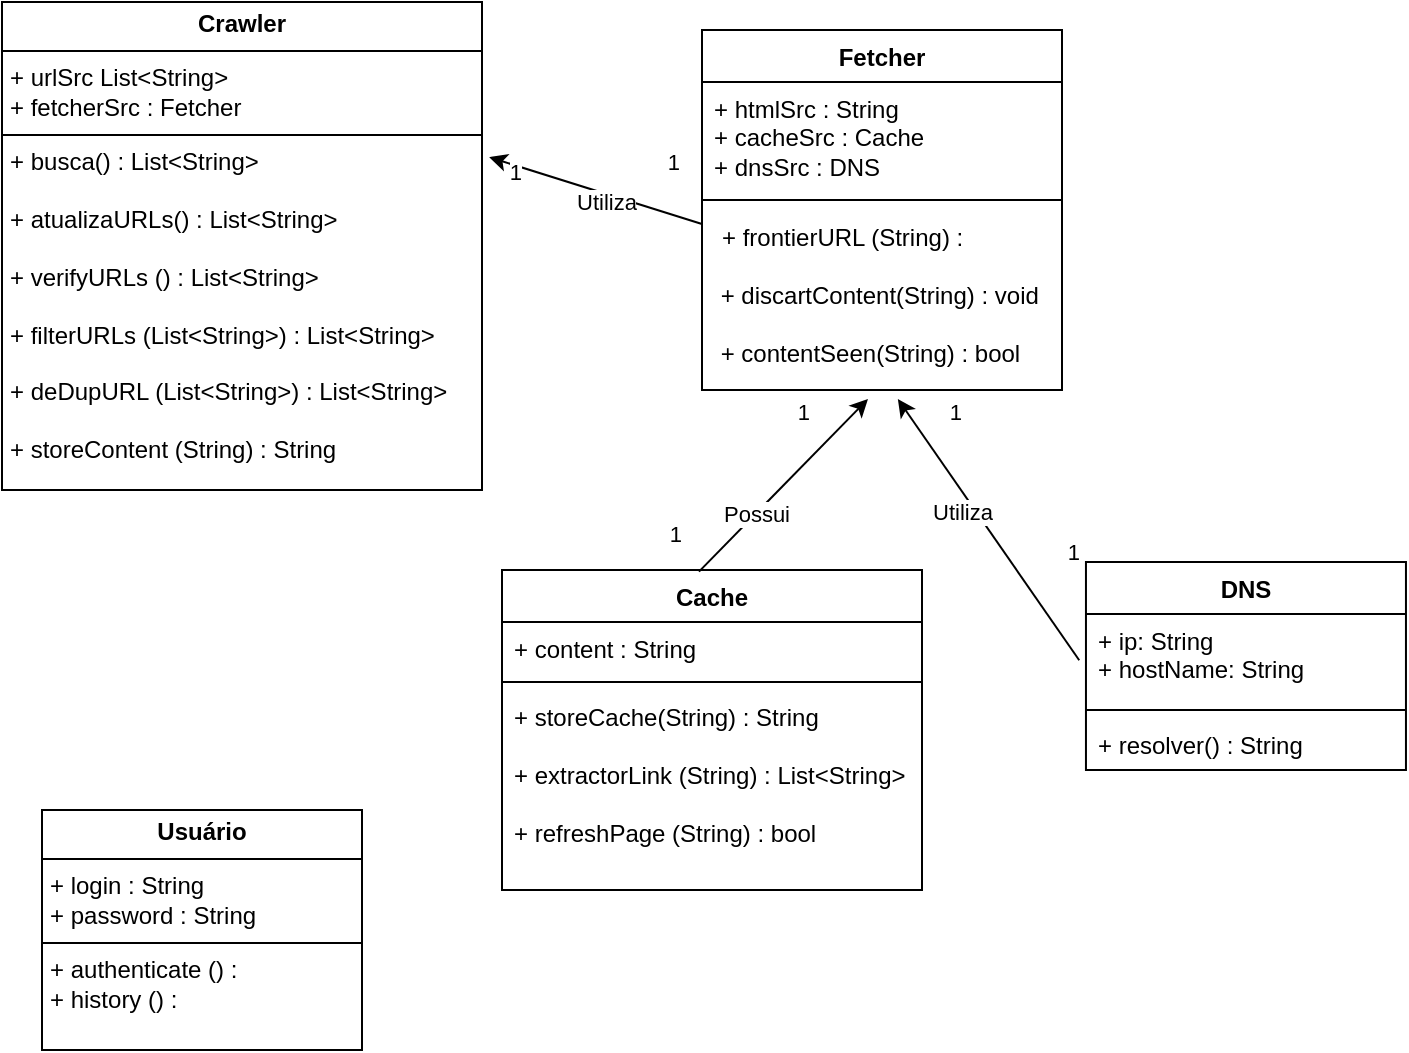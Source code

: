 <mxfile version="24.4.4" type="device">
  <diagram name="ClassDiagrama" id="vel9V4Bg-XJWAhRqES6P">
    <mxGraphModel dx="2033" dy="804" grid="1" gridSize="10" guides="1" tooltips="1" connect="1" arrows="1" fold="1" page="1" pageScale="1" pageWidth="827" pageHeight="1169" math="0" shadow="0">
      <root>
        <mxCell id="0" />
        <mxCell id="1" parent="0" />
        <mxCell id="OkrVV-1rjLtrHqZfWj3L-1" value="&lt;p style=&quot;margin:0px;margin-top:4px;text-align:center;&quot;&gt;&lt;b&gt;Usuário&lt;/b&gt;&lt;/p&gt;&lt;hr size=&quot;1&quot; style=&quot;border-style:solid;&quot;&gt;&lt;p style=&quot;margin:0px;margin-left:4px;&quot;&gt;+ login : String&lt;/p&gt;&lt;p style=&quot;margin:0px;margin-left:4px;&quot;&gt;+ password : String&lt;/p&gt;&lt;hr size=&quot;1&quot; style=&quot;border-style:solid;&quot;&gt;&lt;p style=&quot;margin:0px;margin-left:4px;&quot;&gt;+ authenticate () :&lt;/p&gt;&lt;p style=&quot;margin:0px;margin-left:4px;&quot;&gt;+ history () :&lt;/p&gt;" style="verticalAlign=top;align=left;overflow=fill;html=1;whiteSpace=wrap;" parent="1" vertex="1">
          <mxGeometry x="30" y="450" width="160" height="120" as="geometry" />
        </mxCell>
        <mxCell id="OkrVV-1rjLtrHqZfWj3L-2" value="&lt;p style=&quot;margin:0px;margin-top:4px;text-align:center;&quot;&gt;&lt;b&gt;Crawler&lt;/b&gt;&lt;/p&gt;&lt;hr size=&quot;1&quot; style=&quot;border-style:solid;&quot;&gt;&lt;p style=&quot;margin:0px;margin-left:4px;&quot;&gt;+ urlSrc List&amp;lt;&lt;span style=&quot;background-color: initial;&quot;&gt;String&lt;/span&gt;&lt;span style=&quot;background-color: initial;&quot;&gt;&amp;gt;&lt;/span&gt;&lt;/p&gt;&lt;p style=&quot;margin:0px;margin-left:4px;&quot;&gt;&lt;span style=&quot;background-color: initial;&quot;&gt;+ fetcherSrc : Fetcher&lt;/span&gt;&lt;br&gt;&lt;/p&gt;&lt;hr size=&quot;1&quot; style=&quot;border-style:solid;&quot;&gt;&lt;p style=&quot;margin:0px;margin-left:4px;&quot;&gt;+ busca() : List&amp;lt;&lt;span style=&quot;background-color: initial;&quot;&gt;String&lt;/span&gt;&lt;span style=&quot;background-color: initial;&quot;&gt;&amp;gt;&lt;/span&gt;&lt;/p&gt;&lt;p style=&quot;margin:0px;margin-left:4px;&quot;&gt;&lt;br&gt;&lt;/p&gt;&lt;p style=&quot;margin:0px;margin-left:4px;&quot;&gt;+ atualizaURLs() :&lt;span style=&quot;background-color: initial;&quot;&gt;&amp;nbsp;List&amp;lt;String&amp;gt;&lt;/span&gt;&lt;/p&gt;&lt;p style=&quot;margin:0px;margin-left:4px;&quot;&gt;&lt;br&gt;&lt;/p&gt;&lt;p style=&quot;margin:0px;margin-left:4px;&quot;&gt;+ verifyURLs () : List&amp;lt;String&amp;gt;&lt;/p&gt;&lt;p style=&quot;margin:0px;margin-left:4px;&quot;&gt;&lt;br&gt;&lt;/p&gt;&lt;p style=&quot;margin:0px;margin-left:4px;&quot;&gt;&lt;span style=&quot;background-color: initial;&quot;&gt;+ filterURLs (List&amp;lt;String&amp;gt;) : List&amp;lt;String&amp;gt;&amp;nbsp;&lt;/span&gt;&lt;/p&gt;&lt;p style=&quot;margin:0px;margin-left:4px;&quot;&gt;&lt;span style=&quot;background-color: initial;&quot;&gt;&lt;br&gt;&lt;/span&gt;&lt;/p&gt;&lt;p style=&quot;margin:0px;margin-left:4px;&quot;&gt;&lt;span style=&quot;background-color: initial;&quot;&gt;+ deDupURL (List&amp;lt;String&amp;gt;) : List&amp;lt;String&amp;gt;&lt;/span&gt;&lt;/p&gt;&lt;p style=&quot;margin:0px;margin-left:4px;&quot;&gt;&lt;br&gt;&lt;/p&gt;&lt;p style=&quot;margin:0px;margin-left:4px;&quot;&gt;&lt;span style=&quot;background-color: initial;&quot;&gt;+ storeContent (String) : String&lt;/span&gt;&lt;/p&gt;&lt;p style=&quot;margin:0px;margin-left:4px;&quot;&gt;&lt;br&gt;&lt;/p&gt;" style="verticalAlign=top;align=left;overflow=fill;html=1;whiteSpace=wrap;" parent="1" vertex="1">
          <mxGeometry x="10" y="46" width="240" height="244" as="geometry" />
        </mxCell>
        <mxCell id="7ZMgk2XnhKN8lza0FQq9-13" value="Cache&lt;div&gt;&lt;br&gt;&lt;/div&gt;" style="swimlane;fontStyle=1;align=center;verticalAlign=top;childLayout=stackLayout;horizontal=1;startSize=26;horizontalStack=0;resizeParent=1;resizeParentMax=0;resizeLast=0;collapsible=1;marginBottom=0;whiteSpace=wrap;html=1;" parent="1" vertex="1">
          <mxGeometry x="260" y="330" width="210" height="160" as="geometry" />
        </mxCell>
        <mxCell id="7ZMgk2XnhKN8lza0FQq9-14" value="+ content : String" style="text;strokeColor=none;fillColor=none;align=left;verticalAlign=top;spacingLeft=4;spacingRight=4;overflow=hidden;rotatable=0;points=[[0,0.5],[1,0.5]];portConstraint=eastwest;whiteSpace=wrap;html=1;" parent="7ZMgk2XnhKN8lza0FQq9-13" vertex="1">
          <mxGeometry y="26" width="210" height="26" as="geometry" />
        </mxCell>
        <mxCell id="7ZMgk2XnhKN8lza0FQq9-15" value="" style="line;strokeWidth=1;fillColor=none;align=left;verticalAlign=middle;spacingTop=-1;spacingLeft=3;spacingRight=3;rotatable=0;labelPosition=right;points=[];portConstraint=eastwest;strokeColor=inherit;" parent="7ZMgk2XnhKN8lza0FQq9-13" vertex="1">
          <mxGeometry y="52" width="210" height="8" as="geometry" />
        </mxCell>
        <mxCell id="7ZMgk2XnhKN8lza0FQq9-16" value="+ storeCache(String) : String&lt;div&gt;&lt;span style=&quot;background-color: initial;&quot;&gt;&lt;br&gt;&lt;/span&gt;&lt;/div&gt;&lt;div&gt;&lt;span style=&quot;background-color: initial;&quot;&gt;+ extractorLink (String) : List&amp;lt;String&amp;gt;&lt;/span&gt;&lt;/div&gt;&lt;div&gt;&lt;span style=&quot;background-color: initial;&quot;&gt;&lt;br&gt;&lt;/span&gt;&lt;/div&gt;&lt;div&gt;+ refreshPage (String) : bool&lt;/div&gt;" style="text;strokeColor=none;fillColor=none;align=left;verticalAlign=top;spacingLeft=4;spacingRight=4;overflow=hidden;rotatable=0;points=[[0,0.5],[1,0.5]];portConstraint=eastwest;whiteSpace=wrap;html=1;" parent="7ZMgk2XnhKN8lza0FQq9-13" vertex="1">
          <mxGeometry y="60" width="210" height="100" as="geometry" />
        </mxCell>
        <mxCell id="7ZMgk2XnhKN8lza0FQq9-45" value="" style="endArrow=classic;html=1;rounded=0;exitX=0.469;exitY=0.005;exitDx=0;exitDy=0;exitPerimeter=0;entryX=0.461;entryY=1.05;entryDx=0;entryDy=0;entryPerimeter=0;" parent="1" source="7ZMgk2XnhKN8lza0FQq9-13" target="7ZMgk2XnhKN8lza0FQq9-52" edge="1">
          <mxGeometry relative="1" as="geometry">
            <mxPoint x="310" y="274" as="sourcePoint" />
            <mxPoint x="400" y="240" as="targetPoint" />
            <Array as="points" />
          </mxGeometry>
        </mxCell>
        <mxCell id="7ZMgk2XnhKN8lza0FQq9-48" value="1" style="edgeLabel;resizable=0;html=1;;align=right;verticalAlign=bottom;" parent="7ZMgk2XnhKN8lza0FQq9-45" connectable="0" vertex="1">
          <mxGeometry x="1" relative="1" as="geometry">
            <mxPoint x="-93" y="76" as="offset" />
          </mxGeometry>
        </mxCell>
        <mxCell id="KDn_F7T6yeg7ALzYxIMp-3" value="Possui" style="edgeLabel;html=1;align=center;verticalAlign=middle;resizable=0;points=[];" parent="7ZMgk2XnhKN8lza0FQq9-45" connectable="0" vertex="1">
          <mxGeometry x="-0.328" relative="1" as="geometry">
            <mxPoint as="offset" />
          </mxGeometry>
        </mxCell>
        <mxCell id="7ZMgk2XnhKN8lza0FQq9-49" value="Fetcher" style="swimlane;fontStyle=1;align=center;verticalAlign=top;childLayout=stackLayout;horizontal=1;startSize=26;horizontalStack=0;resizeParent=1;resizeParentMax=0;resizeLast=0;collapsible=1;marginBottom=0;whiteSpace=wrap;html=1;" parent="1" vertex="1">
          <mxGeometry x="360" y="60" width="180" height="180" as="geometry" />
        </mxCell>
        <mxCell id="7ZMgk2XnhKN8lza0FQq9-50" value="+ htmlSrc : String&lt;div&gt;+ cacheSrc : Cache&lt;/div&gt;&lt;div&gt;+ dnsSrc : DNS&lt;/div&gt;" style="text;strokeColor=none;fillColor=none;align=left;verticalAlign=top;spacingLeft=4;spacingRight=4;overflow=hidden;rotatable=0;points=[[0,0.5],[1,0.5]];portConstraint=eastwest;whiteSpace=wrap;html=1;" parent="7ZMgk2XnhKN8lza0FQq9-49" vertex="1">
          <mxGeometry y="26" width="180" height="54" as="geometry" />
        </mxCell>
        <mxCell id="7ZMgk2XnhKN8lza0FQq9-51" value="" style="line;strokeWidth=1;fillColor=none;align=left;verticalAlign=middle;spacingTop=-1;spacingLeft=3;spacingRight=3;rotatable=0;labelPosition=right;points=[];portConstraint=eastwest;strokeColor=inherit;" parent="7ZMgk2XnhKN8lza0FQq9-49" vertex="1">
          <mxGeometry y="80" width="180" height="10" as="geometry" />
        </mxCell>
        <mxCell id="7ZMgk2XnhKN8lza0FQq9-52" value="&lt;p style=&quot;margin: 0px 0px 0px 4px;&quot;&gt;&lt;span style=&quot;background-color: initial;&quot;&gt;+ frontierURL (&lt;/span&gt;String&lt;span style=&quot;background-color: initial;&quot;&gt;) :&lt;/span&gt;&lt;/p&gt;&lt;div&gt;&lt;br&gt;&lt;/div&gt;&lt;div&gt;&amp;nbsp;+ discartContent(String) : void&lt;/div&gt;&lt;div&gt;&lt;br&gt;&lt;/div&gt;&lt;div&gt;&amp;nbsp;+ contentSeen(String) : bool&lt;/div&gt;&lt;div&gt;&lt;br&gt;&lt;/div&gt;" style="text;strokeColor=none;fillColor=none;align=left;verticalAlign=top;spacingLeft=4;spacingRight=4;overflow=hidden;rotatable=0;points=[[0,0.5],[1,0.5]];portConstraint=eastwest;whiteSpace=wrap;html=1;" parent="7ZMgk2XnhKN8lza0FQq9-49" vertex="1">
          <mxGeometry y="90" width="180" height="90" as="geometry" />
        </mxCell>
        <mxCell id="7ZMgk2XnhKN8lza0FQq9-53" value="" style="endArrow=classic;html=1;rounded=0;entryX=1.015;entryY=0.318;entryDx=0;entryDy=0;entryPerimeter=0;exitX=0.002;exitY=0.079;exitDx=0;exitDy=0;exitPerimeter=0;" parent="1" source="7ZMgk2XnhKN8lza0FQq9-52" target="OkrVV-1rjLtrHqZfWj3L-2" edge="1">
          <mxGeometry relative="1" as="geometry">
            <mxPoint x="358.28" y="123.56" as="sourcePoint" />
            <mxPoint x="240.0" y="145.79" as="targetPoint" />
          </mxGeometry>
        </mxCell>
        <mxCell id="7ZMgk2XnhKN8lza0FQq9-56" value="1" style="edgeLabel;resizable=0;html=1;;align=right;verticalAlign=bottom;" parent="7ZMgk2XnhKN8lza0FQq9-53" connectable="0" vertex="1">
          <mxGeometry x="1" relative="1" as="geometry">
            <mxPoint x="96" y="11" as="offset" />
          </mxGeometry>
        </mxCell>
        <mxCell id="KDn_F7T6yeg7ALzYxIMp-5" value="Utiliza" style="edgeLabel;html=1;align=center;verticalAlign=middle;resizable=0;points=[];" parent="7ZMgk2XnhKN8lza0FQq9-53" connectable="0" vertex="1">
          <mxGeometry x="0.027" relative="1" as="geometry">
            <mxPoint x="6" y="6" as="offset" />
          </mxGeometry>
        </mxCell>
        <mxCell id="xkcLUxrjpnCKjf4PBlO5-1" value="DNS&lt;div&gt;&lt;br&gt;&lt;/div&gt;" style="swimlane;fontStyle=1;align=center;verticalAlign=top;childLayout=stackLayout;horizontal=1;startSize=26;horizontalStack=0;resizeParent=1;resizeParentMax=0;resizeLast=0;collapsible=1;marginBottom=0;whiteSpace=wrap;html=1;" parent="1" vertex="1">
          <mxGeometry x="551.98" y="326.0" width="160" height="104" as="geometry" />
        </mxCell>
        <mxCell id="xkcLUxrjpnCKjf4PBlO5-2" value="+ ip: String&lt;div&gt;+ hostName: String&lt;/div&gt;" style="text;strokeColor=none;fillColor=none;align=left;verticalAlign=top;spacingLeft=4;spacingRight=4;overflow=hidden;rotatable=0;points=[[0,0.5],[1,0.5]];portConstraint=eastwest;whiteSpace=wrap;html=1;" parent="xkcLUxrjpnCKjf4PBlO5-1" vertex="1">
          <mxGeometry y="26" width="160" height="44" as="geometry" />
        </mxCell>
        <mxCell id="xkcLUxrjpnCKjf4PBlO5-3" value="" style="line;strokeWidth=1;fillColor=none;align=left;verticalAlign=middle;spacingTop=-1;spacingLeft=3;spacingRight=3;rotatable=0;labelPosition=right;points=[];portConstraint=eastwest;strokeColor=inherit;" parent="xkcLUxrjpnCKjf4PBlO5-1" vertex="1">
          <mxGeometry y="70" width="160" height="8" as="geometry" />
        </mxCell>
        <mxCell id="xkcLUxrjpnCKjf4PBlO5-4" value="+ resolver() : String" style="text;strokeColor=none;fillColor=none;align=left;verticalAlign=top;spacingLeft=4;spacingRight=4;overflow=hidden;rotatable=0;points=[[0,0.5],[1,0.5]];portConstraint=eastwest;whiteSpace=wrap;html=1;" parent="xkcLUxrjpnCKjf4PBlO5-1" vertex="1">
          <mxGeometry y="78" width="160" height="26" as="geometry" />
        </mxCell>
        <mxCell id="xkcLUxrjpnCKjf4PBlO5-5" value="" style="endArrow=classic;html=1;rounded=0;exitX=-0.021;exitY=0.526;exitDx=0;exitDy=0;exitPerimeter=0;entryX=0.544;entryY=1.05;entryDx=0;entryDy=0;entryPerimeter=0;" parent="1" source="xkcLUxrjpnCKjf4PBlO5-2" target="7ZMgk2XnhKN8lza0FQq9-52" edge="1">
          <mxGeometry relative="1" as="geometry">
            <mxPoint x="716.98" y="735.14" as="sourcePoint" />
            <mxPoint x="450" y="219.998" as="targetPoint" />
            <Array as="points" />
          </mxGeometry>
        </mxCell>
        <mxCell id="xkcLUxrjpnCKjf4PBlO5-6" value="1" style="edgeLabel;resizable=0;html=1;;align=right;verticalAlign=bottom;" parent="xkcLUxrjpnCKjf4PBlO5-5" connectable="0" vertex="1">
          <mxGeometry x="1" relative="1" as="geometry">
            <mxPoint x="92" y="85" as="offset" />
          </mxGeometry>
        </mxCell>
        <mxCell id="xkcLUxrjpnCKjf4PBlO5-7" value="Utiliza" style="edgeLabel;html=1;align=center;verticalAlign=middle;resizable=0;points=[];" parent="xkcLUxrjpnCKjf4PBlO5-5" connectable="0" vertex="1">
          <mxGeometry x="-0.345" y="-2" relative="1" as="geometry">
            <mxPoint x="-31" y="-31" as="offset" />
          </mxGeometry>
        </mxCell>
        <mxCell id="ExeEWyptkv9Pt89tAEJ5-4" value="1" style="edgeLabel;resizable=0;html=1;;align=right;verticalAlign=bottom;" parent="1" connectable="0" vertex="1">
          <mxGeometry x="270.005" y="139.996" as="geometry" />
        </mxCell>
        <mxCell id="ExeEWyptkv9Pt89tAEJ5-5" value="1" style="edgeLabel;resizable=0;html=1;;align=right;verticalAlign=bottom;" parent="1" connectable="0" vertex="1">
          <mxGeometry x="414.005" y="259.996" as="geometry" />
        </mxCell>
        <mxCell id="ExeEWyptkv9Pt89tAEJ5-6" value="1" style="edgeLabel;resizable=0;html=1;;align=right;verticalAlign=bottom;" parent="1" connectable="0" vertex="1">
          <mxGeometry x="490.004" y="259.992" as="geometry" />
        </mxCell>
      </root>
    </mxGraphModel>
  </diagram>
</mxfile>
